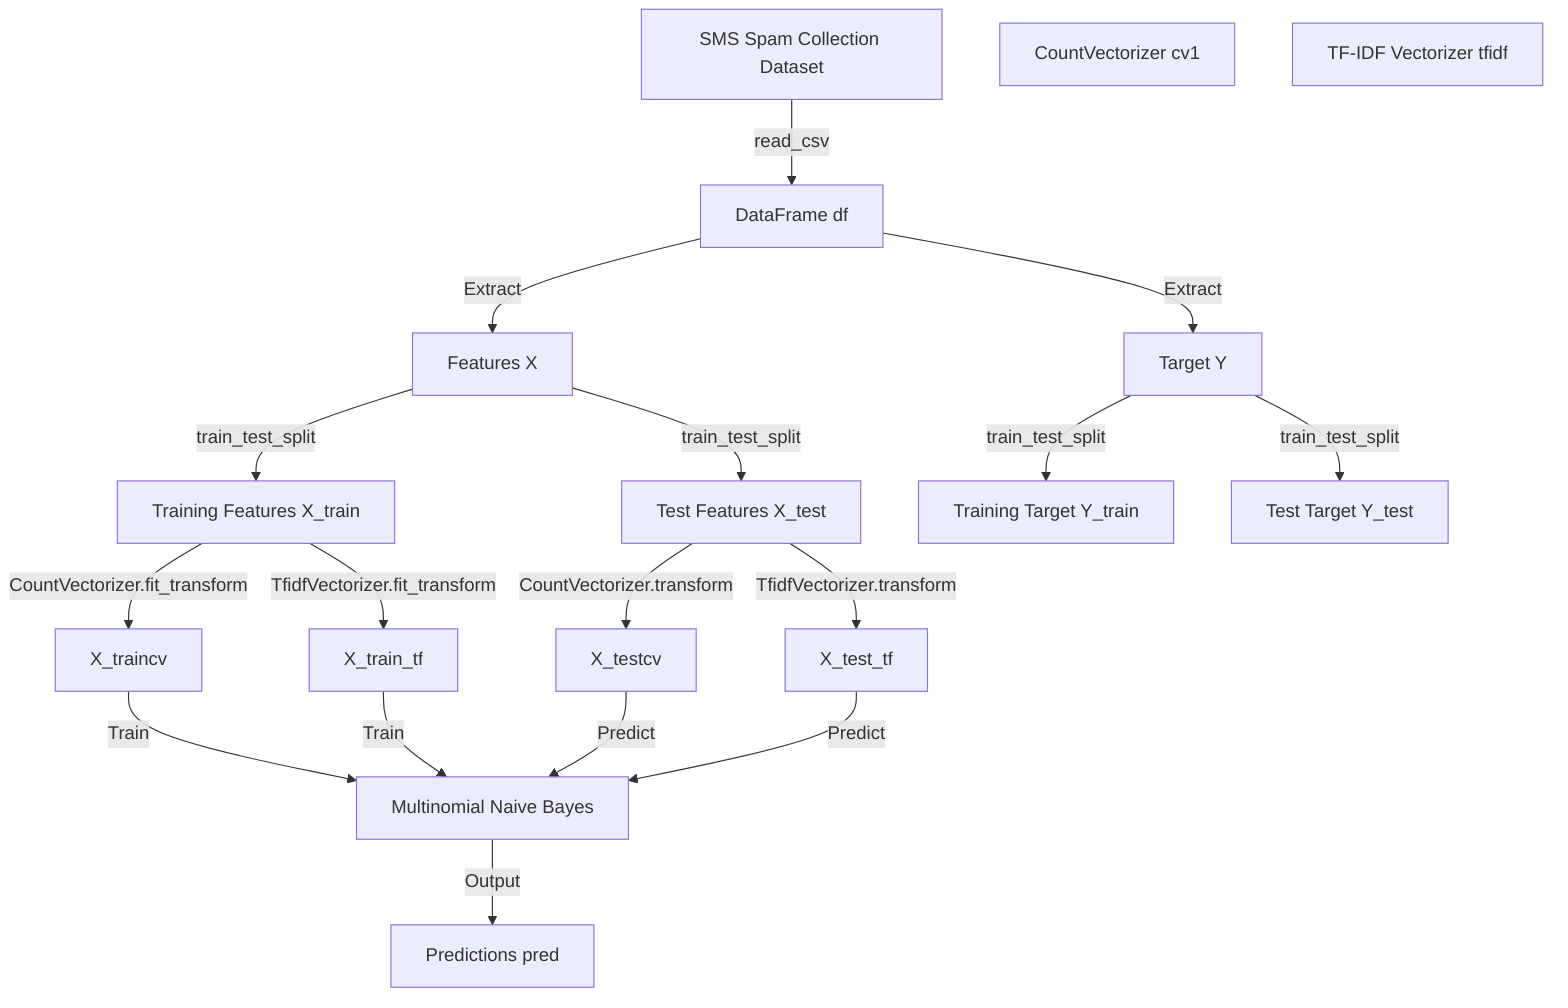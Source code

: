 flowchart TD
    %% Data Sources
    A["SMS Spam Collection Dataset"]
    %% Data Variables
    B["DataFrame df"]
    C["Features X"]
    D["Target Y"]
    E["Training Features X_train"]
    F["Test Features X_test"]
    G["Training Target Y_train"]
    H["Test Target Y_test"]
    I["CountVectorizer cv1"]
    J["TF-IDF Vectorizer tfidf"]
    K["X_traincv"]
    L["X_testcv"]
    M["Predictions pred"]
    N["X_train_tf"]
    O["X_test_tf"]
    %% Models
    P["Multinomial Naive Bayes"]

    %% Data Flow
    A -->|read_csv| B
    B -->|Extract| C
    B -->|Extract| D
    C -->|train_test_split| E
    C -->|train_test_split| F
    D -->|train_test_split| G
    D -->|train_test_split| H
    E -->|CountVectorizer.fit_transform| K
    F -->|CountVectorizer.transform| L
    E -->|TfidfVectorizer.fit_transform| N
    F -->|TfidfVectorizer.transform| O
    K -->|Train| P
    L -->|Predict| P
    N -->|Train| P
    O -->|Predict| P
    P -->|Output| M